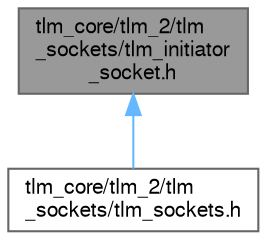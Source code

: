 digraph "tlm_core/tlm_2/tlm_sockets/tlm_initiator_socket.h"
{
 // LATEX_PDF_SIZE
  bgcolor="transparent";
  edge [fontname=FreeSans,fontsize=10,labelfontname=FreeSans,labelfontsize=10];
  node [fontname=FreeSans,fontsize=10,shape=box,height=0.2,width=0.4];
  Node1 [id="Node000001",label="tlm_core/tlm_2/tlm\l_sockets/tlm_initiator\l_socket.h",height=0.2,width=0.4,color="gray40", fillcolor="grey60", style="filled", fontcolor="black",tooltip=" "];
  Node1 -> Node2 [id="edge1_Node000001_Node000002",dir="back",color="steelblue1",style="solid",tooltip=" "];
  Node2 [id="Node000002",label="tlm_core/tlm_2/tlm\l_sockets/tlm_sockets.h",height=0.2,width=0.4,color="grey40", fillcolor="white", style="filled",URL="$a00044.html",tooltip=" "];
}
